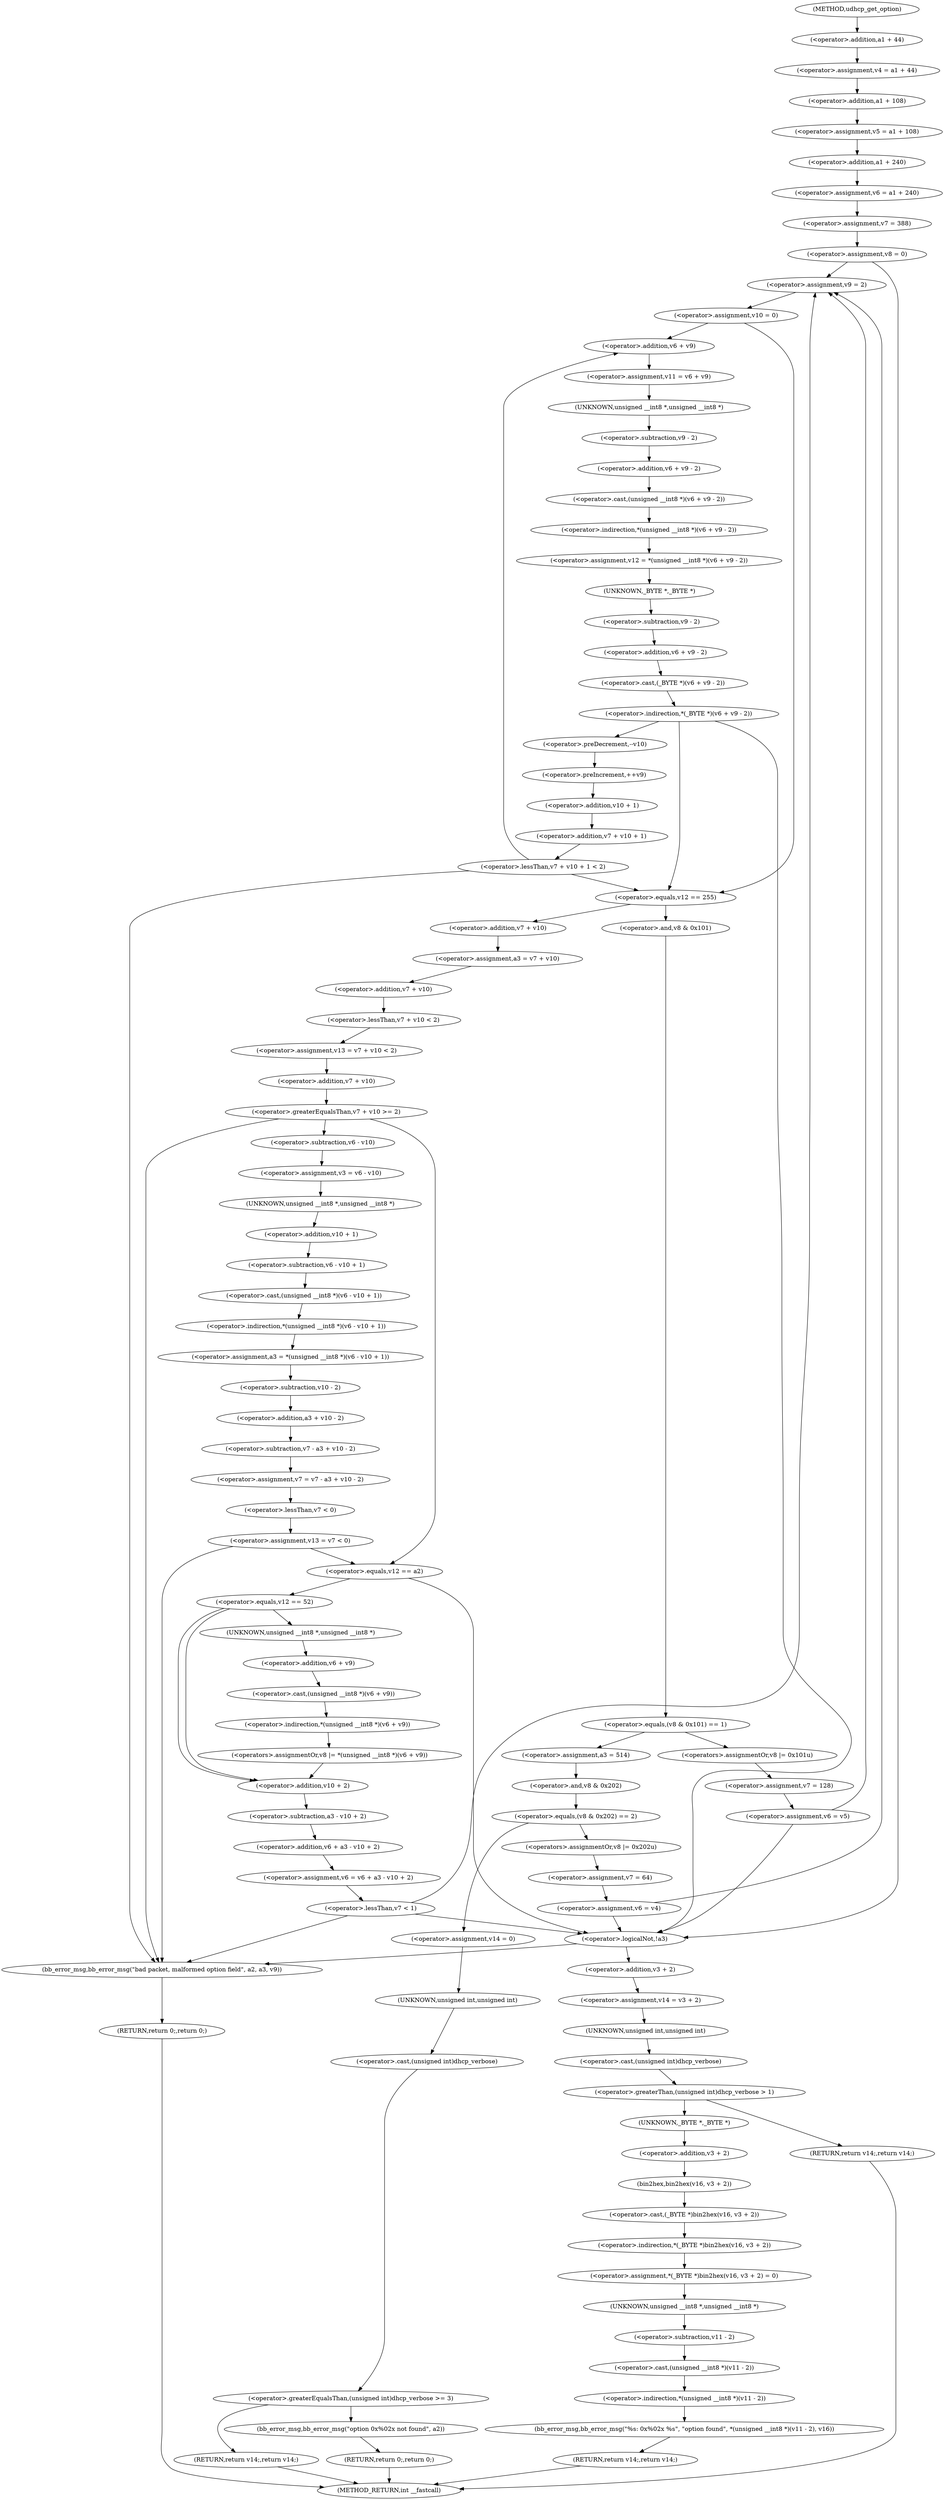 digraph udhcp_get_option {  
"1000132" [label = "(<operator>.assignment,v4 = a1 + 44)" ]
"1000134" [label = "(<operator>.addition,a1 + 44)" ]
"1000137" [label = "(<operator>.assignment,v5 = a1 + 108)" ]
"1000139" [label = "(<operator>.addition,a1 + 108)" ]
"1000142" [label = "(<operator>.assignment,v6 = a1 + 240)" ]
"1000144" [label = "(<operator>.addition,a1 + 240)" ]
"1000147" [label = "(<operator>.assignment,v7 = 388)" ]
"1000150" [label = "(<operator>.assignment,v8 = 0)" ]
"1000156" [label = "(<operator>.assignment,v9 = 2)" ]
"1000159" [label = "(<operator>.assignment,v10 = 0)" ]
"1000165" [label = "(<operator>.assignment,v11 = v6 + v9)" ]
"1000167" [label = "(<operator>.addition,v6 + v9)" ]
"1000170" [label = "(<operator>.assignment,v12 = *(unsigned __int8 *)(v6 + v9 - 2))" ]
"1000172" [label = "(<operator>.indirection,*(unsigned __int8 *)(v6 + v9 - 2))" ]
"1000173" [label = "(<operator>.cast,(unsigned __int8 *)(v6 + v9 - 2))" ]
"1000174" [label = "(UNKNOWN,unsigned __int8 *,unsigned __int8 *)" ]
"1000175" [label = "(<operator>.addition,v6 + v9 - 2)" ]
"1000177" [label = "(<operator>.subtraction,v9 - 2)" ]
"1000181" [label = "(<operator>.indirection,*(_BYTE *)(v6 + v9 - 2))" ]
"1000182" [label = "(<operator>.cast,(_BYTE *)(v6 + v9 - 2))" ]
"1000183" [label = "(UNKNOWN,_BYTE *,_BYTE *)" ]
"1000184" [label = "(<operator>.addition,v6 + v9 - 2)" ]
"1000186" [label = "(<operator>.subtraction,v9 - 2)" ]
"1000190" [label = "(<operator>.preDecrement,--v10)" ]
"1000192" [label = "(<operator>.preIncrement,++v9)" ]
"1000195" [label = "(<operator>.lessThan,v7 + v10 + 1 < 2)" ]
"1000196" [label = "(<operator>.addition,v7 + v10 + 1)" ]
"1000198" [label = "(<operator>.addition,v10 + 1)" ]
"1000204" [label = "(<operator>.equals,v12 == 255)" ]
"1000209" [label = "(<operator>.equals,(v8 & 0x101) == 1)" ]
"1000210" [label = "(<operator>.and,v8 & 0x101)" ]
"1000215" [label = "(<operators>.assignmentOr,v8 |= 0x101u)" ]
"1000218" [label = "(<operator>.assignment,v7 = 128)" ]
"1000221" [label = "(<operator>.assignment,v6 = v5)" ]
"1000225" [label = "(<operator>.assignment,a3 = 514)" ]
"1000229" [label = "(<operator>.equals,(v8 & 0x202) == 2)" ]
"1000230" [label = "(<operator>.and,v8 & 0x202)" ]
"1000235" [label = "(<operators>.assignmentOr,v8 |= 0x202u)" ]
"1000238" [label = "(<operator>.assignment,v7 = 64)" ]
"1000241" [label = "(<operator>.assignment,v6 = v4)" ]
"1000245" [label = "(<operator>.assignment,v14 = 0)" ]
"1000249" [label = "(<operator>.greaterEqualsThan,(unsigned int)dhcp_verbose >= 3)" ]
"1000250" [label = "(<operator>.cast,(unsigned int)dhcp_verbose)" ]
"1000251" [label = "(UNKNOWN,unsigned int,unsigned int)" ]
"1000255" [label = "(bb_error_msg,bb_error_msg(\"option 0x%02x not found\", a2))" ]
"1000258" [label = "(RETURN,return 0;,return 0;)" ]
"1000260" [label = "(RETURN,return v14;,return v14;)" ]
"1000262" [label = "(<operator>.assignment,a3 = v7 + v10)" ]
"1000264" [label = "(<operator>.addition,v7 + v10)" ]
"1000267" [label = "(<operator>.assignment,v13 = v7 + v10 < 2)" ]
"1000269" [label = "(<operator>.lessThan,v7 + v10 < 2)" ]
"1000270" [label = "(<operator>.addition,v7 + v10)" ]
"1000275" [label = "(<operator>.greaterEqualsThan,v7 + v10 >= 2)" ]
"1000276" [label = "(<operator>.addition,v7 + v10)" ]
"1000281" [label = "(<operator>.assignment,v3 = v6 - v10)" ]
"1000283" [label = "(<operator>.subtraction,v6 - v10)" ]
"1000286" [label = "(<operator>.assignment,a3 = *(unsigned __int8 *)(v6 - v10 + 1))" ]
"1000288" [label = "(<operator>.indirection,*(unsigned __int8 *)(v6 - v10 + 1))" ]
"1000289" [label = "(<operator>.cast,(unsigned __int8 *)(v6 - v10 + 1))" ]
"1000290" [label = "(UNKNOWN,unsigned __int8 *,unsigned __int8 *)" ]
"1000291" [label = "(<operator>.subtraction,v6 - v10 + 1)" ]
"1000293" [label = "(<operator>.addition,v10 + 1)" ]
"1000296" [label = "(<operator>.assignment,v7 = v7 - a3 + v10 - 2)" ]
"1000298" [label = "(<operator>.subtraction,v7 - a3 + v10 - 2)" ]
"1000300" [label = "(<operator>.addition,a3 + v10 - 2)" ]
"1000302" [label = "(<operator>.subtraction,v10 - 2)" ]
"1000305" [label = "(<operator>.assignment,v13 = v7 < 0)" ]
"1000307" [label = "(<operator>.lessThan,v7 < 0)" ]
"1000314" [label = "(<operator>.equals,v12 == a2)" ]
"1000319" [label = "(<operator>.equals,v12 == 52)" ]
"1000325" [label = "(<operators>.assignmentOr,v8 |= *(unsigned __int8 *)(v6 + v9))" ]
"1000327" [label = "(<operator>.indirection,*(unsigned __int8 *)(v6 + v9))" ]
"1000328" [label = "(<operator>.cast,(unsigned __int8 *)(v6 + v9))" ]
"1000329" [label = "(UNKNOWN,unsigned __int8 *,unsigned __int8 *)" ]
"1000330" [label = "(<operator>.addition,v6 + v9)" ]
"1000333" [label = "(<operator>.assignment,v6 = v6 + a3 - v10 + 2)" ]
"1000335" [label = "(<operator>.addition,v6 + a3 - v10 + 2)" ]
"1000337" [label = "(<operator>.subtraction,a3 - v10 + 2)" ]
"1000339" [label = "(<operator>.addition,v10 + 2)" ]
"1000343" [label = "(<operator>.lessThan,v7 < 1)" ]
"1000348" [label = "(<operator>.logicalNot,!a3)" ]
"1000352" [label = "(bb_error_msg,bb_error_msg(\"bad packet, malformed option field\", a2, a3, v9))" ]
"1000357" [label = "(RETURN,return 0;,return 0;)" ]
"1000359" [label = "(<operator>.assignment,v14 = v3 + 2)" ]
"1000361" [label = "(<operator>.addition,v3 + 2)" ]
"1000365" [label = "(<operator>.greaterThan,(unsigned int)dhcp_verbose > 1)" ]
"1000366" [label = "(<operator>.cast,(unsigned int)dhcp_verbose)" ]
"1000367" [label = "(UNKNOWN,unsigned int,unsigned int)" ]
"1000371" [label = "(<operator>.assignment,*(_BYTE *)bin2hex(v16, v3 + 2) = 0)" ]
"1000372" [label = "(<operator>.indirection,*(_BYTE *)bin2hex(v16, v3 + 2))" ]
"1000373" [label = "(<operator>.cast,(_BYTE *)bin2hex(v16, v3 + 2))" ]
"1000374" [label = "(UNKNOWN,_BYTE *,_BYTE *)" ]
"1000375" [label = "(bin2hex,bin2hex(v16, v3 + 2))" ]
"1000377" [label = "(<operator>.addition,v3 + 2)" ]
"1000381" [label = "(bb_error_msg,bb_error_msg(\"%s: 0x%02x %s\", \"option found\", *(unsigned __int8 *)(v11 - 2), v16))" ]
"1000384" [label = "(<operator>.indirection,*(unsigned __int8 *)(v11 - 2))" ]
"1000385" [label = "(<operator>.cast,(unsigned __int8 *)(v11 - 2))" ]
"1000386" [label = "(UNKNOWN,unsigned __int8 *,unsigned __int8 *)" ]
"1000387" [label = "(<operator>.subtraction,v11 - 2)" ]
"1000391" [label = "(RETURN,return v14;,return v14;)" ]
"1000393" [label = "(RETURN,return v14;,return v14;)" ]
"1000114" [label = "(METHOD,udhcp_get_option)" ]
"1000395" [label = "(METHOD_RETURN,int __fastcall)" ]
  "1000132" -> "1000139" 
  "1000134" -> "1000132" 
  "1000137" -> "1000144" 
  "1000139" -> "1000137" 
  "1000142" -> "1000147" 
  "1000144" -> "1000142" 
  "1000147" -> "1000150" 
  "1000150" -> "1000156" 
  "1000150" -> "1000348" 
  "1000156" -> "1000159" 
  "1000159" -> "1000167" 
  "1000159" -> "1000204" 
  "1000165" -> "1000174" 
  "1000167" -> "1000165" 
  "1000170" -> "1000183" 
  "1000172" -> "1000170" 
  "1000173" -> "1000172" 
  "1000174" -> "1000177" 
  "1000175" -> "1000173" 
  "1000177" -> "1000175" 
  "1000181" -> "1000204" 
  "1000181" -> "1000348" 
  "1000181" -> "1000190" 
  "1000182" -> "1000181" 
  "1000183" -> "1000186" 
  "1000184" -> "1000182" 
  "1000186" -> "1000184" 
  "1000190" -> "1000192" 
  "1000192" -> "1000198" 
  "1000195" -> "1000167" 
  "1000195" -> "1000204" 
  "1000195" -> "1000352" 
  "1000196" -> "1000195" 
  "1000198" -> "1000196" 
  "1000204" -> "1000210" 
  "1000204" -> "1000264" 
  "1000209" -> "1000215" 
  "1000209" -> "1000225" 
  "1000210" -> "1000209" 
  "1000215" -> "1000218" 
  "1000218" -> "1000221" 
  "1000221" -> "1000156" 
  "1000221" -> "1000348" 
  "1000225" -> "1000230" 
  "1000229" -> "1000235" 
  "1000229" -> "1000245" 
  "1000230" -> "1000229" 
  "1000235" -> "1000238" 
  "1000238" -> "1000241" 
  "1000241" -> "1000156" 
  "1000241" -> "1000348" 
  "1000245" -> "1000251" 
  "1000249" -> "1000255" 
  "1000249" -> "1000260" 
  "1000250" -> "1000249" 
  "1000251" -> "1000250" 
  "1000255" -> "1000258" 
  "1000258" -> "1000395" 
  "1000260" -> "1000395" 
  "1000262" -> "1000270" 
  "1000264" -> "1000262" 
  "1000267" -> "1000276" 
  "1000269" -> "1000267" 
  "1000270" -> "1000269" 
  "1000275" -> "1000283" 
  "1000275" -> "1000352" 
  "1000275" -> "1000314" 
  "1000276" -> "1000275" 
  "1000281" -> "1000290" 
  "1000283" -> "1000281" 
  "1000286" -> "1000302" 
  "1000288" -> "1000286" 
  "1000289" -> "1000288" 
  "1000290" -> "1000293" 
  "1000291" -> "1000289" 
  "1000293" -> "1000291" 
  "1000296" -> "1000307" 
  "1000298" -> "1000296" 
  "1000300" -> "1000298" 
  "1000302" -> "1000300" 
  "1000305" -> "1000352" 
  "1000305" -> "1000314" 
  "1000307" -> "1000305" 
  "1000314" -> "1000348" 
  "1000314" -> "1000319" 
  "1000319" -> "1000329" 
  "1000319" -> "1000339" 
  "1000319" -> "1000339" 
  "1000325" -> "1000339" 
  "1000327" -> "1000325" 
  "1000328" -> "1000327" 
  "1000329" -> "1000330" 
  "1000330" -> "1000328" 
  "1000333" -> "1000343" 
  "1000335" -> "1000333" 
  "1000337" -> "1000335" 
  "1000339" -> "1000337" 
  "1000343" -> "1000156" 
  "1000343" -> "1000348" 
  "1000343" -> "1000352" 
  "1000348" -> "1000352" 
  "1000348" -> "1000361" 
  "1000352" -> "1000357" 
  "1000357" -> "1000395" 
  "1000359" -> "1000367" 
  "1000361" -> "1000359" 
  "1000365" -> "1000374" 
  "1000365" -> "1000393" 
  "1000366" -> "1000365" 
  "1000367" -> "1000366" 
  "1000371" -> "1000386" 
  "1000372" -> "1000371" 
  "1000373" -> "1000372" 
  "1000374" -> "1000377" 
  "1000375" -> "1000373" 
  "1000377" -> "1000375" 
  "1000381" -> "1000391" 
  "1000384" -> "1000381" 
  "1000385" -> "1000384" 
  "1000386" -> "1000387" 
  "1000387" -> "1000385" 
  "1000391" -> "1000395" 
  "1000393" -> "1000395" 
  "1000114" -> "1000134" 
}
